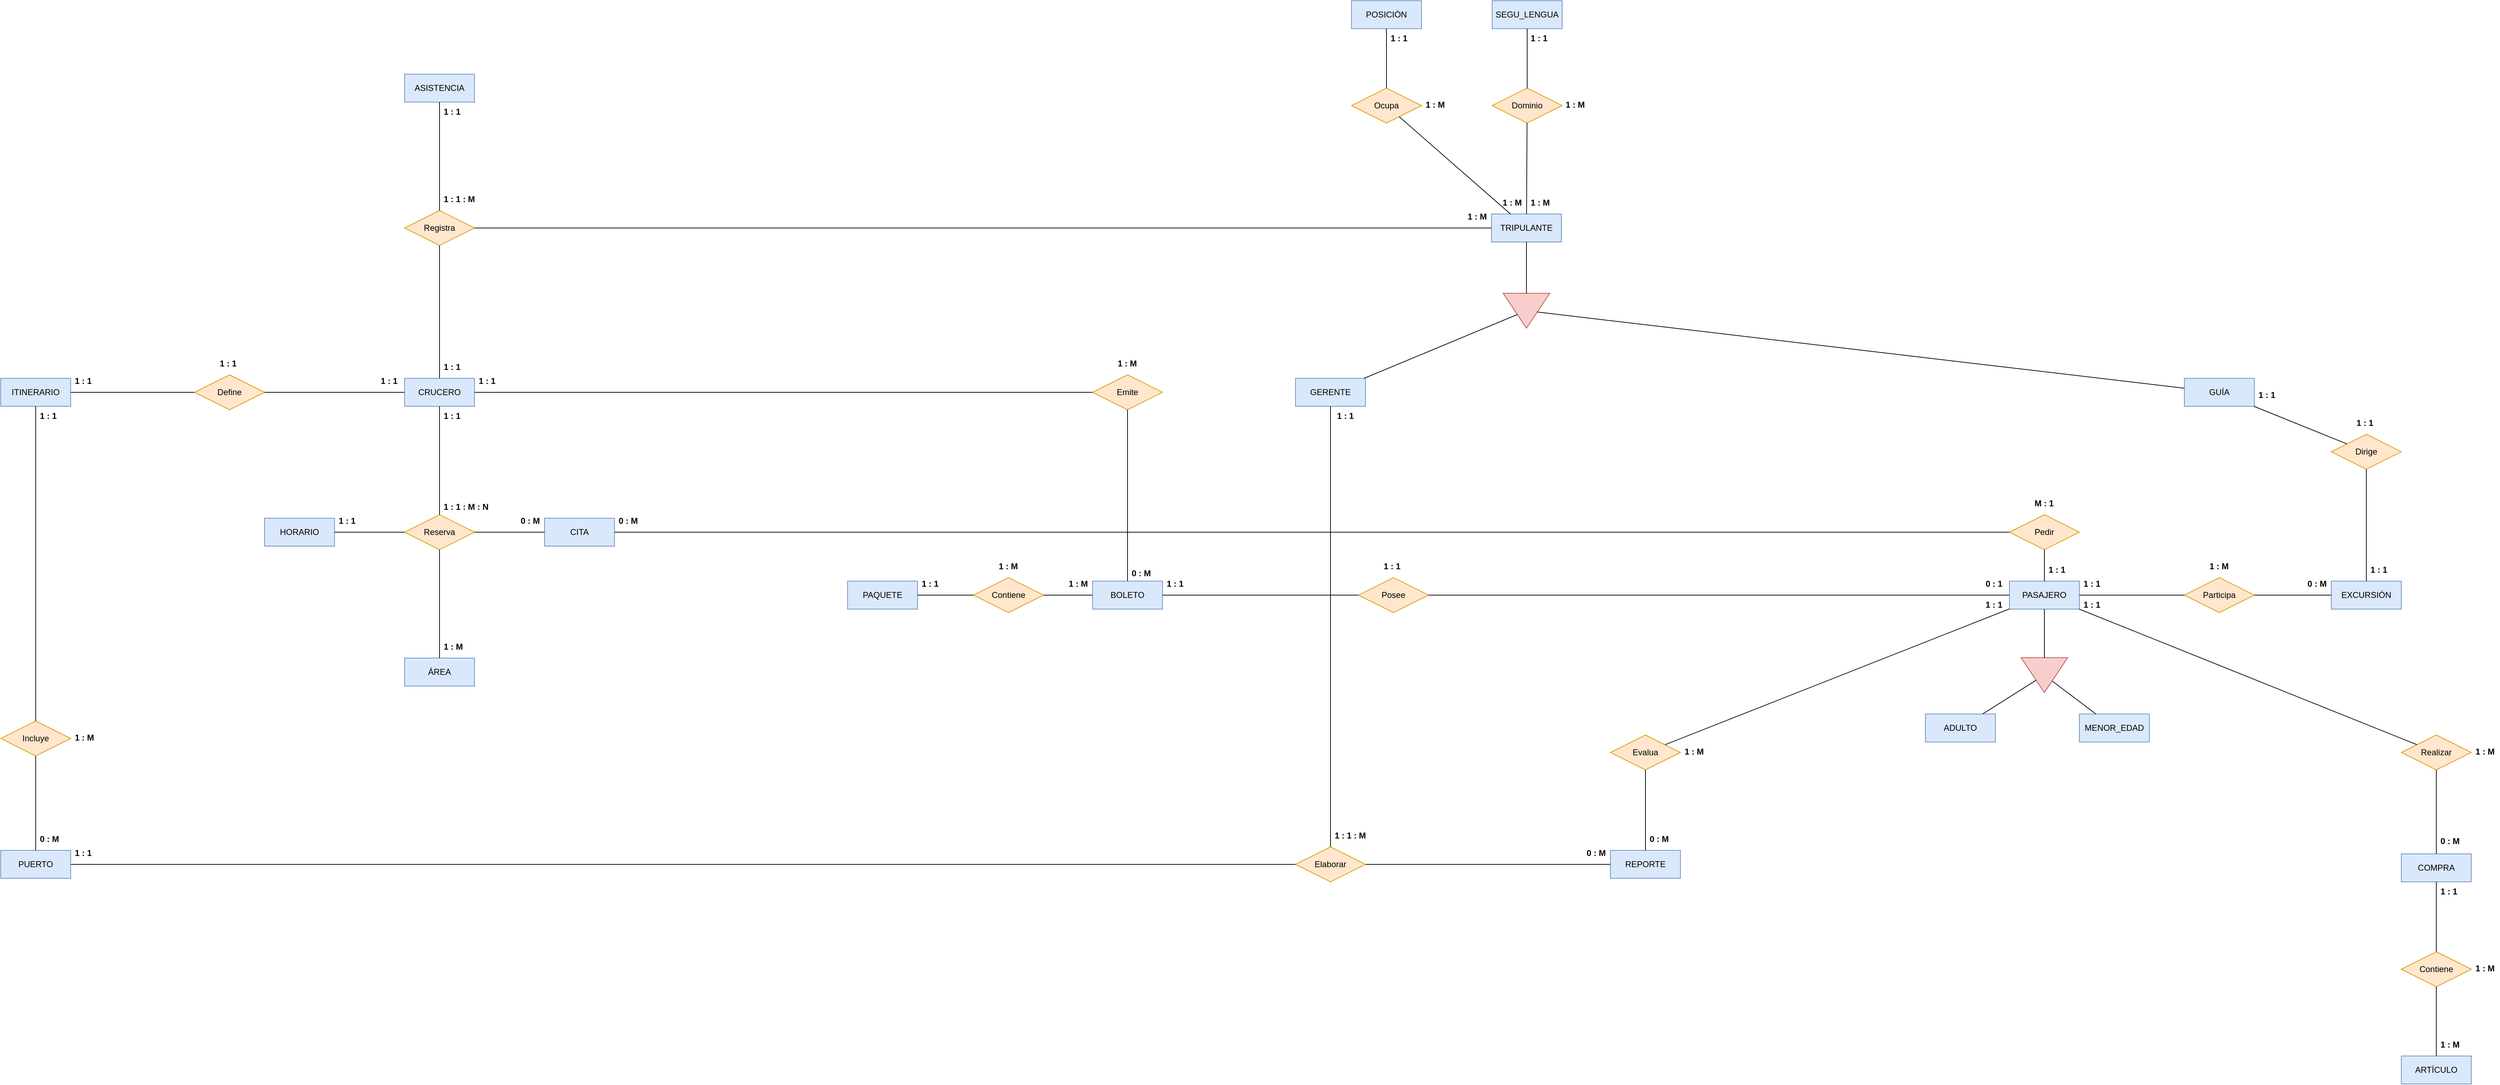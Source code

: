 <mxfile version="24.2.8" type="github">
  <diagram name="Página-1" id="Mf1vdCVvzEqVVEpjBD80">
    <mxGraphModel dx="2631" dy="1788" grid="1" gridSize="10" guides="1" tooltips="1" connect="1" arrows="1" fold="1" page="1" pageScale="1" pageWidth="827" pageHeight="1169" background="none" math="0" shadow="0">
      <root>
        <mxCell id="0" />
        <mxCell id="1" parent="0" />
        <mxCell id="Goxi84qDYm24SVxgxPYc-1" value="CRUCERO" style="whiteSpace=wrap;html=1;align=center;fillColor=#dae8fc;strokeColor=#6c8ebf;" vertex="1" parent="1">
          <mxGeometry x="-593" y="160" width="100" height="40" as="geometry" />
        </mxCell>
        <mxCell id="Goxi84qDYm24SVxgxPYc-2" value="Registra" style="shape=rhombus;perimeter=rhombusPerimeter;whiteSpace=wrap;html=1;align=center;fillColor=#ffe6cc;strokeColor=#d79b00;" vertex="1" parent="1">
          <mxGeometry x="-593" y="-80" width="100" height="50" as="geometry" />
        </mxCell>
        <mxCell id="Goxi84qDYm24SVxgxPYc-3" value="TRIPULANTE" style="whiteSpace=wrap;html=1;align=center;fillColor=#dae8fc;strokeColor=#6c8ebf;" vertex="1" parent="1">
          <mxGeometry x="960" y="-75" width="100" height="40" as="geometry" />
        </mxCell>
        <mxCell id="Goxi84qDYm24SVxgxPYc-4" value="" style="endArrow=none;html=1;rounded=0;" edge="1" parent="1" source="Goxi84qDYm24SVxgxPYc-1" target="Goxi84qDYm24SVxgxPYc-2">
          <mxGeometry relative="1" as="geometry">
            <mxPoint x="-213" y="260" as="sourcePoint" />
            <mxPoint x="-53" y="260" as="targetPoint" />
          </mxGeometry>
        </mxCell>
        <mxCell id="Goxi84qDYm24SVxgxPYc-5" value="" style="endArrow=none;html=1;rounded=0;" edge="1" parent="1" source="Goxi84qDYm24SVxgxPYc-2" target="Goxi84qDYm24SVxgxPYc-3">
          <mxGeometry relative="1" as="geometry">
            <mxPoint x="-30" y="65" as="sourcePoint" />
            <mxPoint x="130" y="65" as="targetPoint" />
          </mxGeometry>
        </mxCell>
        <mxCell id="Goxi84qDYm24SVxgxPYc-6" value="1 : 1 : M" style="text;strokeColor=none;fillColor=none;spacingLeft=4;spacingRight=4;overflow=hidden;rotatable=0;points=[[0,0.5],[1,0.5]];portConstraint=eastwest;fontSize=12;whiteSpace=wrap;html=1;fontStyle=1" vertex="1" parent="1">
          <mxGeometry x="-543" y="-110" width="60" height="30" as="geometry" />
        </mxCell>
        <mxCell id="Goxi84qDYm24SVxgxPYc-7" value="ASISTENCIA" style="whiteSpace=wrap;html=1;align=center;fillColor=#dae8fc;strokeColor=#6c8ebf;" vertex="1" parent="1">
          <mxGeometry x="-593" y="-275" width="100" height="40" as="geometry" />
        </mxCell>
        <mxCell id="Goxi84qDYm24SVxgxPYc-8" value="1 : 1" style="text;strokeColor=none;fillColor=none;spacingLeft=4;spacingRight=4;overflow=hidden;rotatable=0;points=[[0,0.5],[1,0.5]];portConstraint=eastwest;fontSize=12;whiteSpace=wrap;html=1;fontStyle=1" vertex="1" parent="1">
          <mxGeometry x="-543" y="130" width="40" height="30" as="geometry" />
        </mxCell>
        <mxCell id="Goxi84qDYm24SVxgxPYc-10" value="" style="endArrow=none;html=1;rounded=0;" edge="1" parent="1" source="Goxi84qDYm24SVxgxPYc-2" target="Goxi84qDYm24SVxgxPYc-7">
          <mxGeometry relative="1" as="geometry">
            <mxPoint x="-643" y="55" as="sourcePoint" />
            <mxPoint x="-483" y="55" as="targetPoint" />
          </mxGeometry>
        </mxCell>
        <mxCell id="Goxi84qDYm24SVxgxPYc-12" value="1 : M" style="text;strokeColor=none;fillColor=none;spacingLeft=4;spacingRight=4;overflow=hidden;rotatable=0;points=[[0,0.5],[1,0.5]];portConstraint=eastwest;fontSize=12;whiteSpace=wrap;html=1;fontStyle=1" vertex="1" parent="1">
          <mxGeometry x="920" y="-85" width="40" height="30" as="geometry" />
        </mxCell>
        <mxCell id="Goxi84qDYm24SVxgxPYc-13" value="1 : 1" style="text;strokeColor=none;fillColor=none;spacingLeft=4;spacingRight=4;overflow=hidden;rotatable=0;points=[[0,0.5],[1,0.5]];portConstraint=eastwest;fontSize=12;whiteSpace=wrap;html=1;fontStyle=1" vertex="1" parent="1">
          <mxGeometry x="-543" y="-235" width="40" height="30" as="geometry" />
        </mxCell>
        <mxCell id="Goxi84qDYm24SVxgxPYc-15" value="Dominio" style="shape=rhombus;perimeter=rhombusPerimeter;whiteSpace=wrap;html=1;align=center;fillColor=#ffe6cc;strokeColor=#d79b00;" vertex="1" parent="1">
          <mxGeometry x="961" y="-255" width="100" height="50" as="geometry" />
        </mxCell>
        <mxCell id="Goxi84qDYm24SVxgxPYc-16" value="SEGU_LENGUA" style="whiteSpace=wrap;html=1;align=center;fillColor=#dae8fc;strokeColor=#6c8ebf;" vertex="1" parent="1">
          <mxGeometry x="961" y="-380" width="100" height="40" as="geometry" />
        </mxCell>
        <mxCell id="Goxi84qDYm24SVxgxPYc-17" value="" style="endArrow=none;html=1;rounded=0;" edge="1" parent="1" source="Goxi84qDYm24SVxgxPYc-3" target="Goxi84qDYm24SVxgxPYc-15">
          <mxGeometry relative="1" as="geometry">
            <mxPoint x="610" y="-305" as="sourcePoint" />
            <mxPoint x="830" y="-225" as="targetPoint" />
          </mxGeometry>
        </mxCell>
        <mxCell id="Goxi84qDYm24SVxgxPYc-18" value="" style="endArrow=none;html=1;rounded=0;" edge="1" parent="1" source="Goxi84qDYm24SVxgxPYc-15" target="Goxi84qDYm24SVxgxPYc-16">
          <mxGeometry relative="1" as="geometry">
            <mxPoint x="971" y="-220" as="sourcePoint" />
            <mxPoint x="1131" y="-220" as="targetPoint" />
          </mxGeometry>
        </mxCell>
        <mxCell id="Goxi84qDYm24SVxgxPYc-19" value="1 : M" style="text;strokeColor=none;fillColor=none;spacingLeft=4;spacingRight=4;overflow=hidden;rotatable=0;points=[[0,0.5],[1,0.5]];portConstraint=eastwest;fontSize=12;whiteSpace=wrap;html=1;fontStyle=1" vertex="1" parent="1">
          <mxGeometry x="1060" y="-245" width="40" height="30" as="geometry" />
        </mxCell>
        <mxCell id="Goxi84qDYm24SVxgxPYc-20" value="1 : M" style="text;strokeColor=none;fillColor=none;spacingLeft=4;spacingRight=4;overflow=hidden;rotatable=0;points=[[0,0.5],[1,0.5]];portConstraint=eastwest;fontSize=12;whiteSpace=wrap;html=1;fontStyle=1" vertex="1" parent="1">
          <mxGeometry x="1010" y="-105" width="40" height="30" as="geometry" />
        </mxCell>
        <mxCell id="Goxi84qDYm24SVxgxPYc-21" value="1 : 1" style="text;strokeColor=none;fillColor=none;spacingLeft=4;spacingRight=4;overflow=hidden;rotatable=0;points=[[0,0.5],[1,0.5]];portConstraint=eastwest;fontSize=12;whiteSpace=wrap;html=1;fontStyle=1" vertex="1" parent="1">
          <mxGeometry x="1010" y="-340" width="40" height="30" as="geometry" />
        </mxCell>
        <mxCell id="Goxi84qDYm24SVxgxPYc-22" value="Ocupa" style="shape=rhombus;perimeter=rhombusPerimeter;whiteSpace=wrap;html=1;align=center;fillColor=#ffe6cc;strokeColor=#d79b00;" vertex="1" parent="1">
          <mxGeometry x="760" y="-255" width="100" height="50" as="geometry" />
        </mxCell>
        <mxCell id="Goxi84qDYm24SVxgxPYc-23" value="POSICIÓN" style="whiteSpace=wrap;html=1;align=center;fillColor=#dae8fc;strokeColor=#6c8ebf;" vertex="1" parent="1">
          <mxGeometry x="760" y="-380" width="100" height="40" as="geometry" />
        </mxCell>
        <mxCell id="Goxi84qDYm24SVxgxPYc-24" value="" style="endArrow=none;html=1;rounded=0;" edge="1" parent="1" source="Goxi84qDYm24SVxgxPYc-23" target="Goxi84qDYm24SVxgxPYc-22">
          <mxGeometry relative="1" as="geometry">
            <mxPoint x="1030" y="-295" as="sourcePoint" />
            <mxPoint x="1190" y="-295" as="targetPoint" />
          </mxGeometry>
        </mxCell>
        <mxCell id="Goxi84qDYm24SVxgxPYc-25" value="" style="endArrow=none;html=1;rounded=0;" edge="1" parent="1" source="Goxi84qDYm24SVxgxPYc-22" target="Goxi84qDYm24SVxgxPYc-3">
          <mxGeometry relative="1" as="geometry">
            <mxPoint x="1090" y="-125" as="sourcePoint" />
            <mxPoint x="1250" y="-125" as="targetPoint" />
          </mxGeometry>
        </mxCell>
        <mxCell id="Goxi84qDYm24SVxgxPYc-26" value="1 : M" style="text;strokeColor=none;fillColor=none;spacingLeft=4;spacingRight=4;overflow=hidden;rotatable=0;points=[[0,0.5],[1,0.5]];portConstraint=eastwest;fontSize=12;whiteSpace=wrap;html=1;fontStyle=1" vertex="1" parent="1">
          <mxGeometry x="860" y="-245" width="40" height="30" as="geometry" />
        </mxCell>
        <mxCell id="Goxi84qDYm24SVxgxPYc-27" value="1 : M" style="text;strokeColor=none;fillColor=none;spacingLeft=4;spacingRight=4;overflow=hidden;rotatable=0;points=[[0,0.5],[1,0.5]];portConstraint=eastwest;fontSize=12;whiteSpace=wrap;html=1;fontStyle=1" vertex="1" parent="1">
          <mxGeometry x="970" y="-105" width="40" height="30" as="geometry" />
        </mxCell>
        <mxCell id="Goxi84qDYm24SVxgxPYc-28" value="1 : 1" style="text;strokeColor=none;fillColor=none;spacingLeft=4;spacingRight=4;overflow=hidden;rotatable=0;points=[[0,0.5],[1,0.5]];portConstraint=eastwest;fontSize=12;whiteSpace=wrap;html=1;fontStyle=1" vertex="1" parent="1">
          <mxGeometry x="810" y="-340" width="40" height="30" as="geometry" />
        </mxCell>
        <mxCell id="Goxi84qDYm24SVxgxPYc-30" value="Reserva" style="shape=rhombus;perimeter=rhombusPerimeter;whiteSpace=wrap;html=1;align=center;fillColor=#ffe6cc;strokeColor=#d79b00;" vertex="1" parent="1">
          <mxGeometry x="-593" y="355" width="100" height="50" as="geometry" />
        </mxCell>
        <mxCell id="Goxi84qDYm24SVxgxPYc-31" value="ÁREA" style="whiteSpace=wrap;html=1;align=center;fillColor=#dae8fc;strokeColor=#6c8ebf;" vertex="1" parent="1">
          <mxGeometry x="-593" y="560" width="100" height="40" as="geometry" />
        </mxCell>
        <mxCell id="Goxi84qDYm24SVxgxPYc-32" value="HORARIO" style="whiteSpace=wrap;html=1;align=center;fillColor=#dae8fc;strokeColor=#6c8ebf;" vertex="1" parent="1">
          <mxGeometry x="-793" y="360" width="100" height="40" as="geometry" />
        </mxCell>
        <mxCell id="Goxi84qDYm24SVxgxPYc-33" value="" style="endArrow=none;html=1;rounded=0;" edge="1" parent="1" source="Goxi84qDYm24SVxgxPYc-31" target="Goxi84qDYm24SVxgxPYc-30">
          <mxGeometry relative="1" as="geometry">
            <mxPoint x="-813" y="270" as="sourcePoint" />
            <mxPoint x="-653" y="270" as="targetPoint" />
          </mxGeometry>
        </mxCell>
        <mxCell id="Goxi84qDYm24SVxgxPYc-34" value="" style="endArrow=none;html=1;rounded=0;" edge="1" parent="1" source="Goxi84qDYm24SVxgxPYc-30" target="Goxi84qDYm24SVxgxPYc-1">
          <mxGeometry relative="1" as="geometry">
            <mxPoint x="-733" y="240" as="sourcePoint" />
            <mxPoint x="-573" y="240" as="targetPoint" />
          </mxGeometry>
        </mxCell>
        <mxCell id="Goxi84qDYm24SVxgxPYc-35" value="1 : 1" style="text;strokeColor=none;fillColor=none;spacingLeft=4;spacingRight=4;overflow=hidden;rotatable=0;points=[[0,0.5],[1,0.5]];portConstraint=eastwest;fontSize=12;whiteSpace=wrap;html=1;fontStyle=1" vertex="1" parent="1">
          <mxGeometry x="-543" y="200" width="40" height="30" as="geometry" />
        </mxCell>
        <mxCell id="Goxi84qDYm24SVxgxPYc-36" value="1 : M" style="text;strokeColor=none;fillColor=none;spacingLeft=4;spacingRight=4;overflow=hidden;rotatable=0;points=[[0,0.5],[1,0.5]];portConstraint=eastwest;fontSize=12;whiteSpace=wrap;html=1;fontStyle=1" vertex="1" parent="1">
          <mxGeometry x="-543" y="530" width="40" height="30" as="geometry" />
        </mxCell>
        <mxCell id="Goxi84qDYm24SVxgxPYc-37" value="CITA" style="whiteSpace=wrap;html=1;align=center;fillColor=#dae8fc;strokeColor=#6c8ebf;" vertex="1" parent="1">
          <mxGeometry x="-393" y="360" width="100" height="40" as="geometry" />
        </mxCell>
        <mxCell id="Goxi84qDYm24SVxgxPYc-38" value="" style="endArrow=none;html=1;rounded=0;" edge="1" parent="1" source="Goxi84qDYm24SVxgxPYc-30" target="Goxi84qDYm24SVxgxPYc-37">
          <mxGeometry relative="1" as="geometry">
            <mxPoint x="-263" y="455" as="sourcePoint" />
            <mxPoint x="-103" y="455" as="targetPoint" />
          </mxGeometry>
        </mxCell>
        <mxCell id="Goxi84qDYm24SVxgxPYc-39" value="0 : M" style="text;strokeColor=none;fillColor=none;spacingLeft=4;spacingRight=4;overflow=hidden;rotatable=0;points=[[0,0.5],[1,0.5]];portConstraint=eastwest;fontSize=12;whiteSpace=wrap;html=1;fontStyle=1" vertex="1" parent="1">
          <mxGeometry x="-433" y="350" width="40" height="30" as="geometry" />
        </mxCell>
        <mxCell id="Goxi84qDYm24SVxgxPYc-40" value="" style="endArrow=none;html=1;rounded=0;" edge="1" parent="1" source="Goxi84qDYm24SVxgxPYc-30" target="Goxi84qDYm24SVxgxPYc-32">
          <mxGeometry relative="1" as="geometry">
            <mxPoint x="-473" y="445" as="sourcePoint" />
            <mxPoint x="-313" y="445" as="targetPoint" />
          </mxGeometry>
        </mxCell>
        <mxCell id="Goxi84qDYm24SVxgxPYc-41" value="1 : 1" style="text;strokeColor=none;fillColor=none;spacingLeft=4;spacingRight=4;overflow=hidden;rotatable=0;points=[[0,0.5],[1,0.5]];portConstraint=eastwest;fontSize=12;whiteSpace=wrap;html=1;fontStyle=1" vertex="1" parent="1">
          <mxGeometry x="-693" y="350" width="40" height="30" as="geometry" />
        </mxCell>
        <mxCell id="Goxi84qDYm24SVxgxPYc-42" value="1 : 1 : M : N" style="text;strokeColor=none;fillColor=none;spacingLeft=4;spacingRight=4;overflow=hidden;rotatable=0;points=[[0,0.5],[1,0.5]];portConstraint=eastwest;fontSize=12;whiteSpace=wrap;html=1;fontStyle=1" vertex="1" parent="1">
          <mxGeometry x="-543" y="330" width="80" height="30" as="geometry" />
        </mxCell>
        <mxCell id="Goxi84qDYm24SVxgxPYc-43" value="Define" style="shape=rhombus;perimeter=rhombusPerimeter;whiteSpace=wrap;html=1;align=center;fillColor=#ffe6cc;strokeColor=#d79b00;" vertex="1" parent="1">
          <mxGeometry x="-893" y="155" width="100" height="50" as="geometry" />
        </mxCell>
        <mxCell id="Goxi84qDYm24SVxgxPYc-44" value="ITINERARIO" style="whiteSpace=wrap;html=1;align=center;fillColor=#dae8fc;strokeColor=#6c8ebf;" vertex="1" parent="1">
          <mxGeometry x="-1170" y="160" width="100" height="40" as="geometry" />
        </mxCell>
        <mxCell id="Goxi84qDYm24SVxgxPYc-45" value="" style="endArrow=none;html=1;rounded=0;" edge="1" parent="1" source="Goxi84qDYm24SVxgxPYc-44" target="Goxi84qDYm24SVxgxPYc-43">
          <mxGeometry relative="1" as="geometry">
            <mxPoint x="-573" y="270" as="sourcePoint" />
            <mxPoint x="-413" y="270" as="targetPoint" />
          </mxGeometry>
        </mxCell>
        <mxCell id="Goxi84qDYm24SVxgxPYc-46" value="" style="endArrow=none;html=1;rounded=0;" edge="1" parent="1" source="Goxi84qDYm24SVxgxPYc-43" target="Goxi84qDYm24SVxgxPYc-1">
          <mxGeometry relative="1" as="geometry">
            <mxPoint x="-563" y="260" as="sourcePoint" />
            <mxPoint x="-403" y="260" as="targetPoint" />
          </mxGeometry>
        </mxCell>
        <mxCell id="Goxi84qDYm24SVxgxPYc-50" value="Incluye" style="shape=rhombus;perimeter=rhombusPerimeter;whiteSpace=wrap;html=1;align=center;fillColor=#ffe6cc;strokeColor=#d79b00;" vertex="1" parent="1">
          <mxGeometry x="-1170" y="650" width="100" height="50" as="geometry" />
        </mxCell>
        <mxCell id="Goxi84qDYm24SVxgxPYc-51" value="PUERTO" style="whiteSpace=wrap;html=1;align=center;fillColor=#dae8fc;strokeColor=#6c8ebf;" vertex="1" parent="1">
          <mxGeometry x="-1170" y="835" width="100" height="40" as="geometry" />
        </mxCell>
        <mxCell id="Goxi84qDYm24SVxgxPYc-52" value="" style="endArrow=none;html=1;rounded=0;" edge="1" parent="1" source="Goxi84qDYm24SVxgxPYc-51" target="Goxi84qDYm24SVxgxPYc-50">
          <mxGeometry relative="1" as="geometry">
            <mxPoint x="-1490" y="605" as="sourcePoint" />
            <mxPoint x="-1330" y="605" as="targetPoint" />
          </mxGeometry>
        </mxCell>
        <mxCell id="Goxi84qDYm24SVxgxPYc-53" value="" style="endArrow=none;html=1;rounded=0;" edge="1" parent="1" source="Goxi84qDYm24SVxgxPYc-50" target="Goxi84qDYm24SVxgxPYc-44">
          <mxGeometry relative="1" as="geometry">
            <mxPoint x="-1320" y="280" as="sourcePoint" />
            <mxPoint x="-1160" y="280" as="targetPoint" />
          </mxGeometry>
        </mxCell>
        <mxCell id="Goxi84qDYm24SVxgxPYc-54" value="1 : M" style="text;strokeColor=none;fillColor=none;spacingLeft=4;spacingRight=4;overflow=hidden;rotatable=0;points=[[0,0.5],[1,0.5]];portConstraint=eastwest;fontSize=12;whiteSpace=wrap;html=1;fontStyle=1" vertex="1" parent="1">
          <mxGeometry x="-1070" y="660" width="40" height="30" as="geometry" />
        </mxCell>
        <mxCell id="Goxi84qDYm24SVxgxPYc-55" value="1 : 1" style="text;strokeColor=none;fillColor=none;spacingLeft=4;spacingRight=4;overflow=hidden;rotatable=0;points=[[0,0.5],[1,0.5]];portConstraint=eastwest;fontSize=12;whiteSpace=wrap;html=1;fontStyle=1" vertex="1" parent="1">
          <mxGeometry x="-1120" y="200" width="40" height="30" as="geometry" />
        </mxCell>
        <mxCell id="Goxi84qDYm24SVxgxPYc-56" value="0 : M" style="text;strokeColor=none;fillColor=none;spacingLeft=4;spacingRight=4;overflow=hidden;rotatable=0;points=[[0,0.5],[1,0.5]];portConstraint=eastwest;fontSize=12;whiteSpace=wrap;html=1;fontStyle=1" vertex="1" parent="1">
          <mxGeometry x="-1120" y="805" width="40" height="30" as="geometry" />
        </mxCell>
        <mxCell id="Goxi84qDYm24SVxgxPYc-57" value="1 : 1" style="text;strokeColor=none;fillColor=none;spacingLeft=4;spacingRight=4;overflow=hidden;rotatable=0;points=[[0,0.5],[1,0.5]];portConstraint=eastwest;fontSize=12;whiteSpace=wrap;html=1;fontStyle=1" vertex="1" parent="1">
          <mxGeometry x="-863" y="125" width="40" height="30" as="geometry" />
        </mxCell>
        <mxCell id="Goxi84qDYm24SVxgxPYc-58" value="1 : 1" style="text;strokeColor=none;fillColor=none;spacingLeft=4;spacingRight=4;overflow=hidden;rotatable=0;points=[[0,0.5],[1,0.5]];portConstraint=eastwest;fontSize=12;whiteSpace=wrap;html=1;fontStyle=1" vertex="1" parent="1">
          <mxGeometry x="-633" y="150" width="40" height="30" as="geometry" />
        </mxCell>
        <mxCell id="Goxi84qDYm24SVxgxPYc-59" value="1 : 1" style="text;strokeColor=none;fillColor=none;spacingLeft=4;spacingRight=4;overflow=hidden;rotatable=0;points=[[0,0.5],[1,0.5]];portConstraint=eastwest;fontSize=12;whiteSpace=wrap;html=1;fontStyle=1" vertex="1" parent="1">
          <mxGeometry x="-1070" y="150" width="40" height="30" as="geometry" />
        </mxCell>
        <mxCell id="Goxi84qDYm24SVxgxPYc-61" value="REPORTE" style="whiteSpace=wrap;html=1;align=center;fillColor=#dae8fc;strokeColor=#6c8ebf;" vertex="1" parent="1">
          <mxGeometry x="1130" y="835" width="100" height="40" as="geometry" />
        </mxCell>
        <mxCell id="Goxi84qDYm24SVxgxPYc-65" value="0 : M" style="text;strokeColor=none;fillColor=none;spacingLeft=4;spacingRight=4;overflow=hidden;rotatable=0;points=[[0,0.5],[1,0.5]];portConstraint=eastwest;fontSize=12;whiteSpace=wrap;html=1;fontStyle=1" vertex="1" parent="1">
          <mxGeometry x="1090" y="825" width="40" height="30" as="geometry" />
        </mxCell>
        <mxCell id="Goxi84qDYm24SVxgxPYc-66" value="1 : 1" style="text;strokeColor=none;fillColor=none;spacingLeft=4;spacingRight=4;overflow=hidden;rotatable=0;points=[[0,0.5],[1,0.5]];portConstraint=eastwest;fontSize=12;whiteSpace=wrap;html=1;fontStyle=1" vertex="1" parent="1">
          <mxGeometry x="-1070" y="825" width="40" height="30" as="geometry" />
        </mxCell>
        <mxCell id="Goxi84qDYm24SVxgxPYc-68" value="Evalua" style="shape=rhombus;perimeter=rhombusPerimeter;whiteSpace=wrap;html=1;align=center;fillColor=#ffe6cc;strokeColor=#d79b00;" vertex="1" parent="1">
          <mxGeometry x="1130" y="670" width="100" height="50" as="geometry" />
        </mxCell>
        <mxCell id="Goxi84qDYm24SVxgxPYc-69" value="ADULTO" style="whiteSpace=wrap;html=1;align=center;fillColor=#dae8fc;strokeColor=#6c8ebf;" vertex="1" parent="1">
          <mxGeometry x="1580" y="640" width="100" height="40" as="geometry" />
        </mxCell>
        <mxCell id="Goxi84qDYm24SVxgxPYc-70" value="" style="endArrow=none;html=1;rounded=0;" edge="1" parent="1" source="Goxi84qDYm24SVxgxPYc-61" target="Goxi84qDYm24SVxgxPYc-68">
          <mxGeometry relative="1" as="geometry">
            <mxPoint x="1280" y="1035" as="sourcePoint" />
            <mxPoint x="1440" y="1035" as="targetPoint" />
          </mxGeometry>
        </mxCell>
        <mxCell id="Goxi84qDYm24SVxgxPYc-71" value="1 : M" style="text;strokeColor=none;fillColor=none;spacingLeft=4;spacingRight=4;overflow=hidden;rotatable=0;points=[[0,0.5],[1,0.5]];portConstraint=eastwest;fontSize=12;whiteSpace=wrap;html=1;fontStyle=1" vertex="1" parent="1">
          <mxGeometry x="1230" y="680" width="40" height="30" as="geometry" />
        </mxCell>
        <mxCell id="Goxi84qDYm24SVxgxPYc-72" value="0 : M" style="text;strokeColor=none;fillColor=none;spacingLeft=4;spacingRight=4;overflow=hidden;rotatable=0;points=[[0,0.5],[1,0.5]];portConstraint=eastwest;fontSize=12;whiteSpace=wrap;html=1;fontStyle=1" vertex="1" parent="1">
          <mxGeometry x="1180" y="805" width="40" height="35" as="geometry" />
        </mxCell>
        <mxCell id="Goxi84qDYm24SVxgxPYc-73" value="1 : 1" style="text;strokeColor=none;fillColor=none;spacingLeft=4;spacingRight=4;overflow=hidden;rotatable=0;points=[[0,0.5],[1,0.5]];portConstraint=eastwest;fontSize=12;whiteSpace=wrap;html=1;fontStyle=1" vertex="1" parent="1">
          <mxGeometry x="1660" y="470" width="40" height="30" as="geometry" />
        </mxCell>
        <mxCell id="Goxi84qDYm24SVxgxPYc-75" value="Elaborar" style="shape=rhombus;perimeter=rhombusPerimeter;whiteSpace=wrap;html=1;align=center;fillColor=#ffe6cc;strokeColor=#d79b00;" vertex="1" parent="1">
          <mxGeometry x="680" y="830" width="100" height="50" as="geometry" />
        </mxCell>
        <mxCell id="Goxi84qDYm24SVxgxPYc-78" value="" style="endArrow=none;html=1;rounded=0;" edge="1" parent="1" source="Goxi84qDYm24SVxgxPYc-75" target="Goxi84qDYm24SVxgxPYc-61">
          <mxGeometry relative="1" as="geometry">
            <mxPoint x="990" y="600" as="sourcePoint" />
            <mxPoint x="1150" y="600" as="targetPoint" />
          </mxGeometry>
        </mxCell>
        <mxCell id="Goxi84qDYm24SVxgxPYc-79" value="" style="triangle;whiteSpace=wrap;html=1;rotation=90;fillColor=#f8cecc;strokeColor=#b85450;" vertex="1" parent="1">
          <mxGeometry x="985" y="30.0" width="50" height="66.67" as="geometry" />
        </mxCell>
        <mxCell id="Goxi84qDYm24SVxgxPYc-81" value="GERENTE" style="whiteSpace=wrap;html=1;align=center;fillColor=#dae8fc;strokeColor=#6c8ebf;" vertex="1" parent="1">
          <mxGeometry x="680" y="160" width="100" height="40" as="geometry" />
        </mxCell>
        <mxCell id="Goxi84qDYm24SVxgxPYc-82" value="" style="endArrow=none;html=1;rounded=0;" edge="1" parent="1" source="Goxi84qDYm24SVxgxPYc-3" target="Goxi84qDYm24SVxgxPYc-79">
          <mxGeometry relative="1" as="geometry">
            <mxPoint x="1090" y="400" as="sourcePoint" />
            <mxPoint x="1250" y="400" as="targetPoint" />
          </mxGeometry>
        </mxCell>
        <mxCell id="Goxi84qDYm24SVxgxPYc-83" value="" style="endArrow=none;html=1;rounded=0;" edge="1" parent="1" source="Goxi84qDYm24SVxgxPYc-79" target="Goxi84qDYm24SVxgxPYc-81">
          <mxGeometry relative="1" as="geometry">
            <mxPoint x="1050" y="360" as="sourcePoint" />
            <mxPoint x="1210" y="360" as="targetPoint" />
          </mxGeometry>
        </mxCell>
        <mxCell id="Goxi84qDYm24SVxgxPYc-84" value="" style="endArrow=none;html=1;rounded=0;" edge="1" parent="1" source="Goxi84qDYm24SVxgxPYc-81" target="Goxi84qDYm24SVxgxPYc-75">
          <mxGeometry relative="1" as="geometry">
            <mxPoint x="810" y="650" as="sourcePoint" />
            <mxPoint x="970" y="650" as="targetPoint" />
          </mxGeometry>
        </mxCell>
        <mxCell id="Goxi84qDYm24SVxgxPYc-85" value="1 : 1 : M" style="text;strokeColor=none;fillColor=none;spacingLeft=4;spacingRight=4;overflow=hidden;rotatable=0;points=[[0,0.5],[1,0.5]];portConstraint=eastwest;fontSize=12;whiteSpace=wrap;html=1;fontStyle=1" vertex="1" parent="1">
          <mxGeometry x="730" y="800" width="60" height="30" as="geometry" />
        </mxCell>
        <mxCell id="Goxi84qDYm24SVxgxPYc-86" value="&amp;nbsp;1 : 1" style="text;strokeColor=none;fillColor=none;spacingLeft=4;spacingRight=4;overflow=hidden;rotatable=0;points=[[0,0.5],[1,0.5]];portConstraint=eastwest;fontSize=12;whiteSpace=wrap;html=1;fontStyle=1" vertex="1" parent="1">
          <mxGeometry x="730" y="200" width="40" height="30" as="geometry" />
        </mxCell>
        <mxCell id="Goxi84qDYm24SVxgxPYc-87" value="" style="endArrow=none;html=1;rounded=0;" edge="1" parent="1" source="Goxi84qDYm24SVxgxPYc-51" target="Goxi84qDYm24SVxgxPYc-75">
          <mxGeometry relative="1" as="geometry">
            <mxPoint x="-450" y="860" as="sourcePoint" />
            <mxPoint x="-290" y="860" as="targetPoint" />
          </mxGeometry>
        </mxCell>
        <mxCell id="Goxi84qDYm24SVxgxPYc-88" value="Emite" style="shape=rhombus;perimeter=rhombusPerimeter;whiteSpace=wrap;html=1;align=center;fillColor=#ffe6cc;strokeColor=#d79b00;" vertex="1" parent="1">
          <mxGeometry x="390" y="155" width="100" height="50" as="geometry" />
        </mxCell>
        <mxCell id="Goxi84qDYm24SVxgxPYc-89" value="BOLETO" style="whiteSpace=wrap;html=1;align=center;fillColor=#dae8fc;strokeColor=#6c8ebf;" vertex="1" parent="1">
          <mxGeometry x="390" y="449.99" width="100" height="40" as="geometry" />
        </mxCell>
        <mxCell id="Goxi84qDYm24SVxgxPYc-90" value="" style="endArrow=none;html=1;rounded=0;" edge="1" parent="1" source="Goxi84qDYm24SVxgxPYc-1" target="Goxi84qDYm24SVxgxPYc-88">
          <mxGeometry relative="1" as="geometry">
            <mxPoint x="140" y="290" as="sourcePoint" />
            <mxPoint x="300" y="290" as="targetPoint" />
          </mxGeometry>
        </mxCell>
        <mxCell id="Goxi84qDYm24SVxgxPYc-91" value="" style="endArrow=none;html=1;rounded=0;" edge="1" parent="1" source="Goxi84qDYm24SVxgxPYc-88" target="Goxi84qDYm24SVxgxPYc-89">
          <mxGeometry relative="1" as="geometry">
            <mxPoint x="300" y="460" as="sourcePoint" />
            <mxPoint x="460" y="460" as="targetPoint" />
          </mxGeometry>
        </mxCell>
        <mxCell id="Goxi84qDYm24SVxgxPYc-93" value="1 : M" style="text;strokeColor=none;fillColor=none;spacingLeft=4;spacingRight=4;overflow=hidden;rotatable=0;points=[[0,0.5],[1,0.5]];portConstraint=eastwest;fontSize=12;whiteSpace=wrap;html=1;fontStyle=1" vertex="1" parent="1">
          <mxGeometry x="420" y="125" width="40" height="30" as="geometry" />
        </mxCell>
        <mxCell id="Goxi84qDYm24SVxgxPYc-94" value="1 : 1" style="text;strokeColor=none;fillColor=none;spacingLeft=4;spacingRight=4;overflow=hidden;rotatable=0;points=[[0,0.5],[1,0.5]];portConstraint=eastwest;fontSize=12;whiteSpace=wrap;html=1;fontStyle=1" vertex="1" parent="1">
          <mxGeometry x="-493" y="150" width="40" height="30" as="geometry" />
        </mxCell>
        <mxCell id="Goxi84qDYm24SVxgxPYc-95" value="0 : M" style="text;strokeColor=none;fillColor=none;spacingLeft=4;spacingRight=4;overflow=hidden;rotatable=0;points=[[0,0.5],[1,0.5]];portConstraint=eastwest;fontSize=12;whiteSpace=wrap;html=1;fontStyle=1" vertex="1" parent="1">
          <mxGeometry x="440" y="424.99" width="40" height="30" as="geometry" />
        </mxCell>
        <mxCell id="Goxi84qDYm24SVxgxPYc-96" value="PASAJERO" style="whiteSpace=wrap;html=1;align=center;fillColor=#dae8fc;strokeColor=#6c8ebf;" vertex="1" parent="1">
          <mxGeometry x="1700" y="449.99" width="100" height="40" as="geometry" />
        </mxCell>
        <mxCell id="Goxi84qDYm24SVxgxPYc-97" value="MENOR_EDAD" style="whiteSpace=wrap;html=1;align=center;fillColor=#dae8fc;strokeColor=#6c8ebf;" vertex="1" parent="1">
          <mxGeometry x="1800" y="640" width="100" height="40" as="geometry" />
        </mxCell>
        <mxCell id="Goxi84qDYm24SVxgxPYc-98" value="" style="triangle;whiteSpace=wrap;html=1;rotation=90;fillColor=#f8cecc;strokeColor=#b85450;" vertex="1" parent="1">
          <mxGeometry x="1725" y="551.0" width="50" height="66.67" as="geometry" />
        </mxCell>
        <mxCell id="Goxi84qDYm24SVxgxPYc-99" value="" style="endArrow=none;html=1;rounded=0;" edge="1" parent="1" source="Goxi84qDYm24SVxgxPYc-69" target="Goxi84qDYm24SVxgxPYc-98">
          <mxGeometry relative="1" as="geometry">
            <mxPoint x="1600" y="623.35" as="sourcePoint" />
            <mxPoint x="1760" y="623.35" as="targetPoint" />
          </mxGeometry>
        </mxCell>
        <mxCell id="Goxi84qDYm24SVxgxPYc-100" value="" style="endArrow=none;html=1;rounded=0;" edge="1" parent="1" source="Goxi84qDYm24SVxgxPYc-98" target="Goxi84qDYm24SVxgxPYc-97">
          <mxGeometry relative="1" as="geometry">
            <mxPoint x="1910" y="643.35" as="sourcePoint" />
            <mxPoint x="2070" y="643.35" as="targetPoint" />
          </mxGeometry>
        </mxCell>
        <mxCell id="Goxi84qDYm24SVxgxPYc-101" value="" style="endArrow=none;html=1;rounded=0;" edge="1" parent="1" source="Goxi84qDYm24SVxgxPYc-96" target="Goxi84qDYm24SVxgxPYc-98">
          <mxGeometry relative="1" as="geometry">
            <mxPoint x="1950" y="570" as="sourcePoint" />
            <mxPoint x="2110" y="570" as="targetPoint" />
          </mxGeometry>
        </mxCell>
        <mxCell id="Goxi84qDYm24SVxgxPYc-102" value="" style="endArrow=none;html=1;rounded=0;" edge="1" parent="1" source="Goxi84qDYm24SVxgxPYc-68" target="Goxi84qDYm24SVxgxPYc-96">
          <mxGeometry relative="1" as="geometry">
            <mxPoint x="1750" y="670" as="sourcePoint" />
            <mxPoint x="1910" y="670" as="targetPoint" />
          </mxGeometry>
        </mxCell>
        <mxCell id="Goxi84qDYm24SVxgxPYc-103" value="Posee" style="shape=rhombus;perimeter=rhombusPerimeter;whiteSpace=wrap;html=1;align=center;fillColor=#ffe6cc;strokeColor=#d79b00;" vertex="1" parent="1">
          <mxGeometry x="770" y="444.99" width="100" height="50" as="geometry" />
        </mxCell>
        <mxCell id="Goxi84qDYm24SVxgxPYc-104" value="1 : 1" style="text;strokeColor=none;fillColor=none;spacingLeft=4;spacingRight=4;overflow=hidden;rotatable=0;points=[[0,0.5],[1,0.5]];portConstraint=eastwest;fontSize=12;whiteSpace=wrap;html=1;fontStyle=1" vertex="1" parent="1">
          <mxGeometry x="800" y="414.99" width="40" height="30" as="geometry" />
        </mxCell>
        <mxCell id="Goxi84qDYm24SVxgxPYc-105" value="" style="endArrow=none;html=1;rounded=0;" edge="1" parent="1" source="Goxi84qDYm24SVxgxPYc-89" target="Goxi84qDYm24SVxgxPYc-103">
          <mxGeometry relative="1" as="geometry">
            <mxPoint x="600" y="540" as="sourcePoint" />
            <mxPoint x="760" y="540" as="targetPoint" />
          </mxGeometry>
        </mxCell>
        <mxCell id="Goxi84qDYm24SVxgxPYc-106" value="" style="endArrow=none;html=1;rounded=0;" edge="1" parent="1" source="Goxi84qDYm24SVxgxPYc-103" target="Goxi84qDYm24SVxgxPYc-96">
          <mxGeometry relative="1" as="geometry">
            <mxPoint x="860" y="550" as="sourcePoint" />
            <mxPoint x="1020" y="550" as="targetPoint" />
          </mxGeometry>
        </mxCell>
        <mxCell id="Goxi84qDYm24SVxgxPYc-107" value="0 : 1" style="text;strokeColor=none;fillColor=none;spacingLeft=4;spacingRight=4;overflow=hidden;rotatable=0;points=[[0,0.5],[1,0.5]];portConstraint=eastwest;fontSize=12;whiteSpace=wrap;html=1;fontStyle=1" vertex="1" parent="1">
          <mxGeometry x="1660" y="440" width="40" height="30" as="geometry" />
        </mxCell>
        <mxCell id="Goxi84qDYm24SVxgxPYc-108" value="1 : 1" style="text;strokeColor=none;fillColor=none;spacingLeft=4;spacingRight=4;overflow=hidden;rotatable=0;points=[[0,0.5],[1,0.5]];portConstraint=eastwest;fontSize=12;whiteSpace=wrap;html=1;fontStyle=1" vertex="1" parent="1">
          <mxGeometry x="490" y="440" width="40" height="30" as="geometry" />
        </mxCell>
        <mxCell id="Goxi84qDYm24SVxgxPYc-109" value="Pedir" style="shape=rhombus;perimeter=rhombusPerimeter;whiteSpace=wrap;html=1;align=center;fillColor=#ffe6cc;strokeColor=#d79b00;" vertex="1" parent="1">
          <mxGeometry x="1700" y="355" width="100" height="50" as="geometry" />
        </mxCell>
        <mxCell id="Goxi84qDYm24SVxgxPYc-110" value="" style="endArrow=none;html=1;rounded=0;" edge="1" parent="1" source="Goxi84qDYm24SVxgxPYc-37" target="Goxi84qDYm24SVxgxPYc-109">
          <mxGeometry relative="1" as="geometry">
            <mxPoint x="510" y="330" as="sourcePoint" />
            <mxPoint x="670" y="330" as="targetPoint" />
          </mxGeometry>
        </mxCell>
        <mxCell id="Goxi84qDYm24SVxgxPYc-111" value="" style="endArrow=none;html=1;rounded=0;" edge="1" parent="1" source="Goxi84qDYm24SVxgxPYc-109" target="Goxi84qDYm24SVxgxPYc-96">
          <mxGeometry relative="1" as="geometry">
            <mxPoint x="1580" y="570" as="sourcePoint" />
            <mxPoint x="1740" y="570" as="targetPoint" />
          </mxGeometry>
        </mxCell>
        <mxCell id="Goxi84qDYm24SVxgxPYc-112" value="M : 1" style="text;strokeColor=none;fillColor=none;spacingLeft=4;spacingRight=4;overflow=hidden;rotatable=0;points=[[0,0.5],[1,0.5]];portConstraint=eastwest;fontSize=12;whiteSpace=wrap;html=1;fontStyle=1" vertex="1" parent="1">
          <mxGeometry x="1730" y="325" width="40" height="30" as="geometry" />
        </mxCell>
        <mxCell id="Goxi84qDYm24SVxgxPYc-113" value="1 : 1" style="text;strokeColor=none;fillColor=none;spacingLeft=4;spacingRight=4;overflow=hidden;rotatable=0;points=[[0,0.5],[1,0.5]];portConstraint=eastwest;fontSize=12;whiteSpace=wrap;html=1;fontStyle=1" vertex="1" parent="1">
          <mxGeometry x="1750" y="419.99" width="40" height="30" as="geometry" />
        </mxCell>
        <mxCell id="Goxi84qDYm24SVxgxPYc-114" value="0 : M" style="text;strokeColor=none;fillColor=none;spacingLeft=4;spacingRight=4;overflow=hidden;rotatable=0;points=[[0,0.5],[1,0.5]];portConstraint=eastwest;fontSize=12;whiteSpace=wrap;html=1;fontStyle=1" vertex="1" parent="1">
          <mxGeometry x="-293" y="350" width="40" height="30" as="geometry" />
        </mxCell>
        <mxCell id="Goxi84qDYm24SVxgxPYc-115" value="Participa" style="shape=rhombus;perimeter=rhombusPerimeter;whiteSpace=wrap;html=1;align=center;fillColor=#ffe6cc;strokeColor=#d79b00;" vertex="1" parent="1">
          <mxGeometry x="1950" y="444.99" width="100" height="50" as="geometry" />
        </mxCell>
        <mxCell id="Goxi84qDYm24SVxgxPYc-116" value="EXCURSIÓN" style="whiteSpace=wrap;html=1;align=center;fillColor=#dae8fc;strokeColor=#6c8ebf;" vertex="1" parent="1">
          <mxGeometry x="2160" y="449.99" width="100" height="40" as="geometry" />
        </mxCell>
        <mxCell id="Goxi84qDYm24SVxgxPYc-117" value="1 : M" style="text;strokeColor=none;fillColor=none;spacingLeft=4;spacingRight=4;overflow=hidden;rotatable=0;points=[[0,0.5],[1,0.5]];portConstraint=eastwest;fontSize=12;whiteSpace=wrap;html=1;fontStyle=1" vertex="1" parent="1">
          <mxGeometry x="1980" y="414.99" width="40" height="30" as="geometry" />
        </mxCell>
        <mxCell id="Goxi84qDYm24SVxgxPYc-118" value="" style="endArrow=none;html=1;rounded=0;" edge="1" parent="1" source="Goxi84qDYm24SVxgxPYc-96" target="Goxi84qDYm24SVxgxPYc-115">
          <mxGeometry relative="1" as="geometry">
            <mxPoint x="2010" y="530" as="sourcePoint" />
            <mxPoint x="1990" y="510" as="targetPoint" />
          </mxGeometry>
        </mxCell>
        <mxCell id="Goxi84qDYm24SVxgxPYc-119" value="" style="endArrow=none;html=1;rounded=0;" edge="1" parent="1" source="Goxi84qDYm24SVxgxPYc-115" target="Goxi84qDYm24SVxgxPYc-116">
          <mxGeometry relative="1" as="geometry">
            <mxPoint x="2090" y="540" as="sourcePoint" />
            <mxPoint x="2250" y="540" as="targetPoint" />
          </mxGeometry>
        </mxCell>
        <mxCell id="Goxi84qDYm24SVxgxPYc-120" value="0 : M" style="text;strokeColor=none;fillColor=none;spacingLeft=4;spacingRight=4;overflow=hidden;rotatable=0;points=[[0,0.5],[1,0.5]];portConstraint=eastwest;fontSize=12;whiteSpace=wrap;html=1;fontStyle=1" vertex="1" parent="1">
          <mxGeometry x="2120" y="440" width="40" height="30" as="geometry" />
        </mxCell>
        <mxCell id="Goxi84qDYm24SVxgxPYc-121" value="1 : 1" style="text;strokeColor=none;fillColor=none;spacingLeft=4;spacingRight=4;overflow=hidden;rotatable=0;points=[[0,0.5],[1,0.5]];portConstraint=eastwest;fontSize=12;whiteSpace=wrap;html=1;fontStyle=1" vertex="1" parent="1">
          <mxGeometry x="1800" y="440" width="40" height="30" as="geometry" />
        </mxCell>
        <mxCell id="Goxi84qDYm24SVxgxPYc-122" value="GUÍA" style="whiteSpace=wrap;html=1;align=center;fillColor=#dae8fc;strokeColor=#6c8ebf;" vertex="1" parent="1">
          <mxGeometry x="1950" y="160" width="100" height="40" as="geometry" />
        </mxCell>
        <mxCell id="Goxi84qDYm24SVxgxPYc-123" value="" style="endArrow=none;html=1;rounded=0;" edge="1" parent="1" source="Goxi84qDYm24SVxgxPYc-79" target="Goxi84qDYm24SVxgxPYc-122">
          <mxGeometry relative="1" as="geometry">
            <mxPoint x="1200" y="60" as="sourcePoint" />
            <mxPoint x="1360" y="60" as="targetPoint" />
          </mxGeometry>
        </mxCell>
        <mxCell id="Goxi84qDYm24SVxgxPYc-124" value="Dirige" style="shape=rhombus;perimeter=rhombusPerimeter;whiteSpace=wrap;html=1;align=center;fillColor=#ffe6cc;strokeColor=#d79b00;" vertex="1" parent="1">
          <mxGeometry x="2160" y="240" width="100" height="50" as="geometry" />
        </mxCell>
        <mxCell id="Goxi84qDYm24SVxgxPYc-125" value="" style="endArrow=none;html=1;rounded=0;" edge="1" parent="1" source="Goxi84qDYm24SVxgxPYc-122" target="Goxi84qDYm24SVxgxPYc-124">
          <mxGeometry relative="1" as="geometry">
            <mxPoint x="2020" y="210" as="sourcePoint" />
            <mxPoint x="2210" y="310" as="targetPoint" />
          </mxGeometry>
        </mxCell>
        <mxCell id="Goxi84qDYm24SVxgxPYc-126" value="" style="endArrow=none;html=1;rounded=0;" edge="1" parent="1" source="Goxi84qDYm24SVxgxPYc-124" target="Goxi84qDYm24SVxgxPYc-116">
          <mxGeometry relative="1" as="geometry">
            <mxPoint x="2200" y="350" as="sourcePoint" />
            <mxPoint x="2360" y="350" as="targetPoint" />
          </mxGeometry>
        </mxCell>
        <mxCell id="Goxi84qDYm24SVxgxPYc-127" value="1 : 1" style="text;strokeColor=none;fillColor=none;spacingLeft=4;spacingRight=4;overflow=hidden;rotatable=0;points=[[0,0.5],[1,0.5]];portConstraint=eastwest;fontSize=12;whiteSpace=wrap;html=1;fontStyle=1" vertex="1" parent="1">
          <mxGeometry x="2190" y="210" width="40" height="30" as="geometry" />
        </mxCell>
        <mxCell id="Goxi84qDYm24SVxgxPYc-128" value="1 : 1" style="text;strokeColor=none;fillColor=none;spacingLeft=4;spacingRight=4;overflow=hidden;rotatable=0;points=[[0,0.5],[1,0.5]];portConstraint=eastwest;fontSize=12;whiteSpace=wrap;html=1;fontStyle=1" vertex="1" parent="1">
          <mxGeometry x="2210" y="419.99" width="40" height="30" as="geometry" />
        </mxCell>
        <mxCell id="Goxi84qDYm24SVxgxPYc-129" value="1 : 1" style="text;strokeColor=none;fillColor=none;spacingLeft=4;spacingRight=4;overflow=hidden;rotatable=0;points=[[0,0.5],[1,0.5]];portConstraint=eastwest;fontSize=12;whiteSpace=wrap;html=1;fontStyle=1" vertex="1" parent="1">
          <mxGeometry x="2050" y="170" width="40" height="30" as="geometry" />
        </mxCell>
        <mxCell id="Goxi84qDYm24SVxgxPYc-130" value="Realizar" style="shape=rhombus;perimeter=rhombusPerimeter;whiteSpace=wrap;html=1;align=center;fillColor=#ffe6cc;strokeColor=#d79b00;" vertex="1" parent="1">
          <mxGeometry x="2260" y="670" width="100" height="50" as="geometry" />
        </mxCell>
        <mxCell id="Goxi84qDYm24SVxgxPYc-131" value="" style="endArrow=none;html=1;rounded=0;" edge="1" parent="1" source="Goxi84qDYm24SVxgxPYc-96" target="Goxi84qDYm24SVxgxPYc-130">
          <mxGeometry relative="1" as="geometry">
            <mxPoint x="1930" y="600" as="sourcePoint" />
            <mxPoint x="2090" y="600" as="targetPoint" />
          </mxGeometry>
        </mxCell>
        <mxCell id="Goxi84qDYm24SVxgxPYc-132" value="COMPRA" style="whiteSpace=wrap;html=1;align=center;fillColor=#dae8fc;strokeColor=#6c8ebf;" vertex="1" parent="1">
          <mxGeometry x="2260" y="840" width="100" height="40" as="geometry" />
        </mxCell>
        <mxCell id="Goxi84qDYm24SVxgxPYc-133" value="" style="endArrow=none;html=1;rounded=0;" edge="1" parent="1" source="Goxi84qDYm24SVxgxPYc-130" target="Goxi84qDYm24SVxgxPYc-132">
          <mxGeometry relative="1" as="geometry">
            <mxPoint x="2460" y="790" as="sourcePoint" />
            <mxPoint x="2620" y="790" as="targetPoint" />
          </mxGeometry>
        </mxCell>
        <mxCell id="Goxi84qDYm24SVxgxPYc-134" value="1 : M" style="text;strokeColor=none;fillColor=none;spacingLeft=4;spacingRight=4;overflow=hidden;rotatable=0;points=[[0,0.5],[1,0.5]];portConstraint=eastwest;fontSize=12;whiteSpace=wrap;html=1;fontStyle=1" vertex="1" parent="1">
          <mxGeometry x="2360" y="680" width="40" height="30" as="geometry" />
        </mxCell>
        <mxCell id="Goxi84qDYm24SVxgxPYc-135" value="0 : M" style="text;strokeColor=none;fillColor=none;spacingLeft=4;spacingRight=4;overflow=hidden;rotatable=0;points=[[0,0.5],[1,0.5]];portConstraint=eastwest;fontSize=12;whiteSpace=wrap;html=1;fontStyle=1" vertex="1" parent="1">
          <mxGeometry x="2310" y="807.5" width="40" height="30" as="geometry" />
        </mxCell>
        <mxCell id="Goxi84qDYm24SVxgxPYc-136" value="1 : 1" style="text;strokeColor=none;fillColor=none;spacingLeft=4;spacingRight=4;overflow=hidden;rotatable=0;points=[[0,0.5],[1,0.5]];portConstraint=eastwest;fontSize=12;whiteSpace=wrap;html=1;fontStyle=1" vertex="1" parent="1">
          <mxGeometry x="1800" y="470" width="40" height="30" as="geometry" />
        </mxCell>
        <mxCell id="Goxi84qDYm24SVxgxPYc-137" value="Contiene" style="shape=rhombus;perimeter=rhombusPerimeter;whiteSpace=wrap;html=1;align=center;fillColor=#ffe6cc;strokeColor=#d79b00;" vertex="1" parent="1">
          <mxGeometry x="2260" y="980" width="100" height="50" as="geometry" />
        </mxCell>
        <mxCell id="Goxi84qDYm24SVxgxPYc-138" value="ARTÍCULO" style="whiteSpace=wrap;html=1;align=center;fillColor=#dae8fc;strokeColor=#6c8ebf;" vertex="1" parent="1">
          <mxGeometry x="2260" y="1129" width="100" height="40" as="geometry" />
        </mxCell>
        <mxCell id="Goxi84qDYm24SVxgxPYc-139" value="" style="endArrow=none;html=1;rounded=0;" edge="1" parent="1" source="Goxi84qDYm24SVxgxPYc-132" target="Goxi84qDYm24SVxgxPYc-137">
          <mxGeometry relative="1" as="geometry">
            <mxPoint x="2360" y="910" as="sourcePoint" />
            <mxPoint x="2520" y="910" as="targetPoint" />
          </mxGeometry>
        </mxCell>
        <mxCell id="Goxi84qDYm24SVxgxPYc-140" value="" style="endArrow=none;html=1;rounded=0;" edge="1" parent="1" source="Goxi84qDYm24SVxgxPYc-137" target="Goxi84qDYm24SVxgxPYc-138">
          <mxGeometry relative="1" as="geometry">
            <mxPoint x="2340" y="1080" as="sourcePoint" />
            <mxPoint x="2500" y="1080" as="targetPoint" />
          </mxGeometry>
        </mxCell>
        <mxCell id="Goxi84qDYm24SVxgxPYc-141" value="1 : M" style="text;strokeColor=none;fillColor=none;spacingLeft=4;spacingRight=4;overflow=hidden;rotatable=0;points=[[0,0.5],[1,0.5]];portConstraint=eastwest;fontSize=12;whiteSpace=wrap;html=1;fontStyle=1" vertex="1" parent="1">
          <mxGeometry x="2360" y="990" width="40" height="30" as="geometry" />
        </mxCell>
        <mxCell id="Goxi84qDYm24SVxgxPYc-142" value="1 : M" style="text;strokeColor=none;fillColor=none;spacingLeft=4;spacingRight=4;overflow=hidden;rotatable=0;points=[[0,0.5],[1,0.5]];portConstraint=eastwest;fontSize=12;whiteSpace=wrap;html=1;fontStyle=1" vertex="1" parent="1">
          <mxGeometry x="2310" y="1099" width="40" height="30" as="geometry" />
        </mxCell>
        <mxCell id="Goxi84qDYm24SVxgxPYc-143" value="1 : 1" style="text;strokeColor=none;fillColor=none;spacingLeft=4;spacingRight=4;overflow=hidden;rotatable=0;points=[[0,0.5],[1,0.5]];portConstraint=eastwest;fontSize=12;whiteSpace=wrap;html=1;fontStyle=1" vertex="1" parent="1">
          <mxGeometry x="2310" y="880" width="40" height="30" as="geometry" />
        </mxCell>
        <mxCell id="Goxi84qDYm24SVxgxPYc-144" value="Contiene" style="shape=rhombus;perimeter=rhombusPerimeter;whiteSpace=wrap;html=1;align=center;fillColor=#ffe6cc;strokeColor=#d79b00;" vertex="1" parent="1">
          <mxGeometry x="220" y="444.99" width="100" height="50" as="geometry" />
        </mxCell>
        <mxCell id="Goxi84qDYm24SVxgxPYc-145" value="PAQUETE" style="whiteSpace=wrap;html=1;align=center;fillColor=#dae8fc;strokeColor=#6c8ebf;" vertex="1" parent="1">
          <mxGeometry x="40" y="449.99" width="100" height="40" as="geometry" />
        </mxCell>
        <mxCell id="Goxi84qDYm24SVxgxPYc-146" value="" style="endArrow=none;html=1;rounded=0;" edge="1" parent="1" source="Goxi84qDYm24SVxgxPYc-89" target="Goxi84qDYm24SVxgxPYc-144">
          <mxGeometry relative="1" as="geometry">
            <mxPoint x="310" y="680" as="sourcePoint" />
            <mxPoint x="470" y="680" as="targetPoint" />
          </mxGeometry>
        </mxCell>
        <mxCell id="Goxi84qDYm24SVxgxPYc-147" value="" style="endArrow=none;html=1;rounded=0;" edge="1" parent="1" source="Goxi84qDYm24SVxgxPYc-144" target="Goxi84qDYm24SVxgxPYc-145">
          <mxGeometry relative="1" as="geometry">
            <mxPoint x="250" y="700" as="sourcePoint" />
            <mxPoint x="410" y="700" as="targetPoint" />
          </mxGeometry>
        </mxCell>
        <mxCell id="Goxi84qDYm24SVxgxPYc-148" value="1 : M" style="text;strokeColor=none;fillColor=none;spacingLeft=4;spacingRight=4;overflow=hidden;rotatable=0;points=[[0,0.5],[1,0.5]];portConstraint=eastwest;fontSize=12;whiteSpace=wrap;html=1;fontStyle=1" vertex="1" parent="1">
          <mxGeometry x="250" y="414.99" width="40" height="30" as="geometry" />
        </mxCell>
        <mxCell id="Goxi84qDYm24SVxgxPYc-150" value="1 : 1" style="text;strokeColor=none;fillColor=none;spacingLeft=4;spacingRight=4;overflow=hidden;rotatable=0;points=[[0,0.5],[1,0.5]];portConstraint=eastwest;fontSize=12;whiteSpace=wrap;html=1;fontStyle=1" vertex="1" parent="1">
          <mxGeometry x="140" y="440" width="40" height="30" as="geometry" />
        </mxCell>
        <mxCell id="Goxi84qDYm24SVxgxPYc-151" value="1 : M" style="text;strokeColor=none;fillColor=none;spacingLeft=4;spacingRight=4;overflow=hidden;rotatable=0;points=[[0,0.5],[1,0.5]];portConstraint=eastwest;fontSize=12;whiteSpace=wrap;html=1;fontStyle=1" vertex="1" parent="1">
          <mxGeometry x="350" y="440" width="40" height="30" as="geometry" />
        </mxCell>
      </root>
    </mxGraphModel>
  </diagram>
</mxfile>
